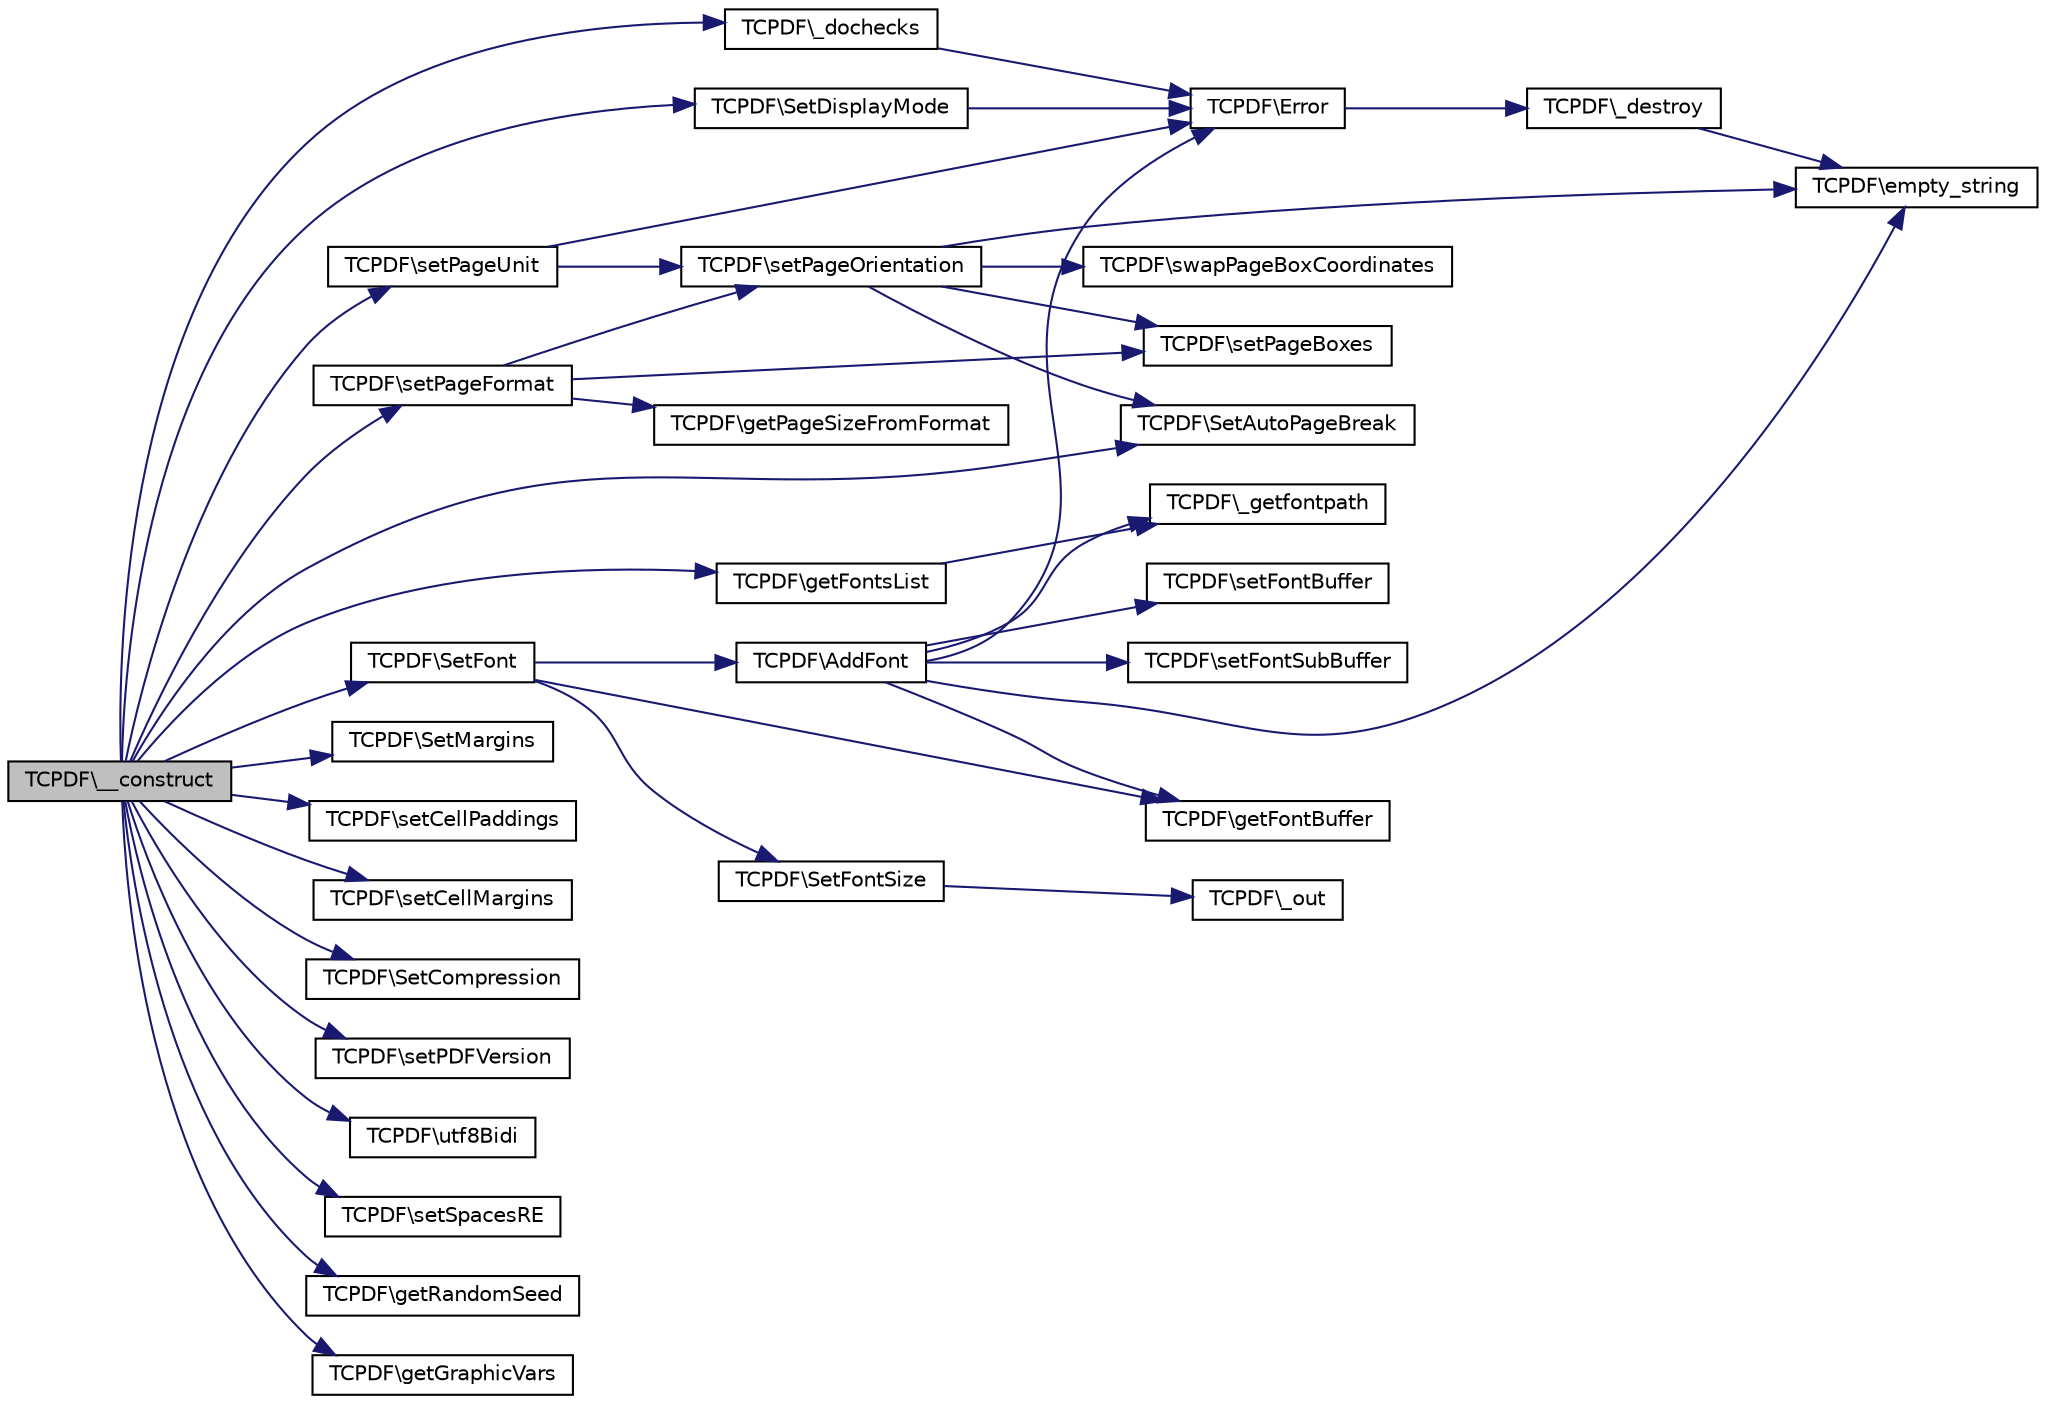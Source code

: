 digraph G
{
  edge [fontname="Helvetica",fontsize="10",labelfontname="Helvetica",labelfontsize="10"];
  node [fontname="Helvetica",fontsize="10",shape=record];
  rankdir="LR";
  Node1 [label="TCPDF\\__construct",height=0.2,width=0.4,color="black", fillcolor="grey75", style="filled" fontcolor="black"];
  Node1 -> Node2 [color="midnightblue",fontsize="10",style="solid",fontname="Helvetica"];
  Node2 [label="TCPDF\\_dochecks",height=0.2,width=0.4,color="black", fillcolor="white", style="filled",URL="$classTCPDF.html#a17346daa2c4848e475ad4f408376e2c2",tooltip="Check for locale-related bug."];
  Node2 -> Node3 [color="midnightblue",fontsize="10",style="solid",fontname="Helvetica"];
  Node3 [label="TCPDF\\Error",height=0.2,width=0.4,color="black", fillcolor="white", style="filled",URL="$classTCPDF.html#a27ecf2a6c86b4b7976ebfaf5912b0f91",tooltip="This method is automatically called in case of fatal error; it simply outputs the message and halts t..."];
  Node3 -> Node4 [color="midnightblue",fontsize="10",style="solid",fontname="Helvetica"];
  Node4 [label="TCPDF\\_destroy",height=0.2,width=0.4,color="black", fillcolor="white", style="filled",URL="$classTCPDF.html#ae91c72441bff1164a3ab9d237a4e1faa",tooltip="Unset all class variables except the following critical variables: internal_encoding, state, bufferlen, buffer and diskcache."];
  Node4 -> Node5 [color="midnightblue",fontsize="10",style="solid",fontname="Helvetica"];
  Node5 [label="TCPDF\\empty_string",height=0.2,width=0.4,color="black", fillcolor="white", style="filled",URL="$classTCPDF.html#a681e9cc13fa324d8e538a5873f3990c2",tooltip="Determine whether a string is empty."];
  Node1 -> Node6 [color="midnightblue",fontsize="10",style="solid",fontname="Helvetica"];
  Node6 [label="TCPDF\\setPageUnit",height=0.2,width=0.4,color="black", fillcolor="white", style="filled",URL="$classTCPDF.html#aad2c0cbfe5b6330eed5850f87c2a32d9",tooltip="Set the units of measure for the document."];
  Node6 -> Node3 [color="midnightblue",fontsize="10",style="solid",fontname="Helvetica"];
  Node6 -> Node7 [color="midnightblue",fontsize="10",style="solid",fontname="Helvetica"];
  Node7 [label="TCPDF\\setPageOrientation",height=0.2,width=0.4,color="black", fillcolor="white", style="filled",URL="$classTCPDF.html#ad6a3575405b61049ff85ce019df5451d",tooltip="Set page orientation."];
  Node7 -> Node8 [color="midnightblue",fontsize="10",style="solid",fontname="Helvetica"];
  Node8 [label="TCPDF\\setPageBoxes",height=0.2,width=0.4,color="black", fillcolor="white", style="filled",URL="$classTCPDF.html#a09a578a5ed1c9a57a4fa8322272ff7b0",tooltip="Set page boundaries."];
  Node7 -> Node9 [color="midnightblue",fontsize="10",style="solid",fontname="Helvetica"];
  Node9 [label="TCPDF\\swapPageBoxCoordinates",height=0.2,width=0.4,color="black", fillcolor="white", style="filled",URL="$classTCPDF.html#a36a26d0b6e2ae2d356a5567105f7db41",tooltip="Swap X and Y coordinates of page boxes (change page boxes orientation)."];
  Node7 -> Node5 [color="midnightblue",fontsize="10",style="solid",fontname="Helvetica"];
  Node7 -> Node10 [color="midnightblue",fontsize="10",style="solid",fontname="Helvetica"];
  Node10 [label="TCPDF\\SetAutoPageBreak",height=0.2,width=0.4,color="black", fillcolor="white", style="filled",URL="$classTCPDF.html#a4430365ea0b9015b4aefedad1ba77ea9",tooltip="Enables or disables the automatic page breaking mode."];
  Node1 -> Node11 [color="midnightblue",fontsize="10",style="solid",fontname="Helvetica"];
  Node11 [label="TCPDF\\setPageFormat",height=0.2,width=0.4,color="black", fillcolor="white", style="filled",URL="$classTCPDF.html#aa389d4419c77510dc3998f0af78d8a00",tooltip="Change the format of the current page."];
  Node11 -> Node12 [color="midnightblue",fontsize="10",style="solid",fontname="Helvetica"];
  Node12 [label="TCPDF\\getPageSizeFromFormat",height=0.2,width=0.4,color="black", fillcolor="white", style="filled",URL="$classTCPDF.html#a087d4df77e60b7054e97804069ed32c5",tooltip="Get page dimensions from format name."];
  Node11 -> Node8 [color="midnightblue",fontsize="10",style="solid",fontname="Helvetica"];
  Node11 -> Node7 [color="midnightblue",fontsize="10",style="solid",fontname="Helvetica"];
  Node1 -> Node13 [color="midnightblue",fontsize="10",style="solid",fontname="Helvetica"];
  Node13 [label="TCPDF\\SetMargins",height=0.2,width=0.4,color="black", fillcolor="white", style="filled",URL="$classTCPDF.html#ab3bbdb7c85ea08d175fd559be6132ba0",tooltip="Defines the left, top and right margins."];
  Node1 -> Node14 [color="midnightblue",fontsize="10",style="solid",fontname="Helvetica"];
  Node14 [label="TCPDF\\setCellPaddings",height=0.2,width=0.4,color="black", fillcolor="white", style="filled",URL="$classTCPDF.html#aba22c5159414bb96cadfa66efd89bc7c",tooltip="Set the internal Cell paddings."];
  Node1 -> Node15 [color="midnightblue",fontsize="10",style="solid",fontname="Helvetica"];
  Node15 [label="TCPDF\\setCellMargins",height=0.2,width=0.4,color="black", fillcolor="white", style="filled",URL="$classTCPDF.html#a80e96cb97ad08e7feb952d2e5e8dc36d",tooltip="Set the internal Cell margins."];
  Node1 -> Node10 [color="midnightblue",fontsize="10",style="solid",fontname="Helvetica"];
  Node1 -> Node16 [color="midnightblue",fontsize="10",style="solid",fontname="Helvetica"];
  Node16 [label="TCPDF\\SetDisplayMode",height=0.2,width=0.4,color="black", fillcolor="white", style="filled",URL="$classTCPDF.html#ad99d9dea88f659fedf9fe11f30586a99",tooltip="Defines the way the document is to be displayed by the viewer."];
  Node16 -> Node3 [color="midnightblue",fontsize="10",style="solid",fontname="Helvetica"];
  Node1 -> Node17 [color="midnightblue",fontsize="10",style="solid",fontname="Helvetica"];
  Node17 [label="TCPDF\\SetCompression",height=0.2,width=0.4,color="black", fillcolor="white", style="filled",URL="$classTCPDF.html#a6140a1ff2c5ed3f490592b6917f5adf3",tooltip="Activates or deactivates page compression."];
  Node1 -> Node18 [color="midnightblue",fontsize="10",style="solid",fontname="Helvetica"];
  Node18 [label="TCPDF\\setPDFVersion",height=0.2,width=0.4,color="black", fillcolor="white", style="filled",URL="$classTCPDF.html#a2803ddf7b83704355bcf1225f06cfcbb",tooltip="Set the PDF version (check PDF reference for valid values)."];
  Node1 -> Node19 [color="midnightblue",fontsize="10",style="solid",fontname="Helvetica"];
  Node19 [label="TCPDF\\getFontsList",height=0.2,width=0.4,color="black", fillcolor="white", style="filled",URL="$classTCPDF.html#ae87d16aa348205f2a1654cc2ac42367c",tooltip="Fill the list of available fonts ($this-&gt;fontlist)."];
  Node19 -> Node20 [color="midnightblue",fontsize="10",style="solid",fontname="Helvetica"];
  Node20 [label="TCPDF\\_getfontpath",height=0.2,width=0.4,color="black", fillcolor="white", style="filled",URL="$classTCPDF.html#a859c9ff83c417b518afa83c0da7a62b1",tooltip="Return fonts path."];
  Node1 -> Node21 [color="midnightblue",fontsize="10",style="solid",fontname="Helvetica"];
  Node21 [label="TCPDF\\utf8Bidi",height=0.2,width=0.4,color="black", fillcolor="white", style="filled",URL="$classTCPDF.html#aeae5a9f2fd6630b5ce96435592e82185",tooltip="Reverse the RLT substrings using the Bidirectional Algorithm (http://unicode.org/reports/tr9/)."];
  Node1 -> Node22 [color="midnightblue",fontsize="10",style="solid",fontname="Helvetica"];
  Node22 [label="TCPDF\\SetFont",height=0.2,width=0.4,color="black", fillcolor="white", style="filled",URL="$classTCPDF.html#a5b5d57a2e74820e41c69737b2d4b6c9e",tooltip="Sets the font used to print character strings."];
  Node22 -> Node23 [color="midnightblue",fontsize="10",style="solid",fontname="Helvetica"];
  Node23 [label="TCPDF\\AddFont",height=0.2,width=0.4,color="black", fillcolor="white", style="filled",URL="$classTCPDF.html#a06cba4fc5e83b02bb37a947e56196776",tooltip="Imports a TrueType, Type1, core, or CID0 font and makes it available."];
  Node23 -> Node5 [color="midnightblue",fontsize="10",style="solid",fontname="Helvetica"];
  Node23 -> Node3 [color="midnightblue",fontsize="10",style="solid",fontname="Helvetica"];
  Node23 -> Node24 [color="midnightblue",fontsize="10",style="solid",fontname="Helvetica"];
  Node24 [label="TCPDF\\getFontBuffer",height=0.2,width=0.4,color="black", fillcolor="white", style="filled",URL="$classTCPDF.html#ac63fff093a17846764bbcc09af7c8640",tooltip="Get font buffer content."];
  Node23 -> Node20 [color="midnightblue",fontsize="10",style="solid",fontname="Helvetica"];
  Node23 -> Node25 [color="midnightblue",fontsize="10",style="solid",fontname="Helvetica"];
  Node25 [label="TCPDF\\setFontBuffer",height=0.2,width=0.4,color="black", fillcolor="white", style="filled",URL="$classTCPDF.html#aa9eb763490acb3dfdf3f0cf445e83ca6",tooltip="Set font buffer content."];
  Node23 -> Node26 [color="midnightblue",fontsize="10",style="solid",fontname="Helvetica"];
  Node26 [label="TCPDF\\setFontSubBuffer",height=0.2,width=0.4,color="black", fillcolor="white", style="filled",URL="$classTCPDF.html#ac6009bf1f27a31ee208d9687cb4b91eb",tooltip="Set font buffer content."];
  Node22 -> Node24 [color="midnightblue",fontsize="10",style="solid",fontname="Helvetica"];
  Node22 -> Node27 [color="midnightblue",fontsize="10",style="solid",fontname="Helvetica"];
  Node27 [label="TCPDF\\SetFontSize",height=0.2,width=0.4,color="black", fillcolor="white", style="filled",URL="$classTCPDF.html#a6df400b01d3ec1579e1e925b98c31d5f",tooltip="Defines the size of the current font."];
  Node27 -> Node28 [color="midnightblue",fontsize="10",style="solid",fontname="Helvetica"];
  Node28 [label="TCPDF\\_out",height=0.2,width=0.4,color="black", fillcolor="white", style="filled",URL="$classTCPDF.html#ac57877b76c37aef3195ad45731715b9e",tooltip="Output a string to the document."];
  Node1 -> Node29 [color="midnightblue",fontsize="10",style="solid",fontname="Helvetica"];
  Node29 [label="TCPDF\\setSpacesRE",height=0.2,width=0.4,color="black", fillcolor="white", style="filled",URL="$classTCPDF.html#a937dcd07bad79ae3900236f87b29194b",tooltip="Set regular expression to detect withespaces or word separators."];
  Node1 -> Node30 [color="midnightblue",fontsize="10",style="solid",fontname="Helvetica"];
  Node30 [label="TCPDF\\getRandomSeed",height=0.2,width=0.4,color="black", fillcolor="white", style="filled",URL="$classTCPDF.html#a398d3a1334b3e91e65f6464f4de91a64",tooltip="Returns a string containing random data to be used as a seed for encryption methods."];
  Node1 -> Node31 [color="midnightblue",fontsize="10",style="solid",fontname="Helvetica"];
  Node31 [label="TCPDF\\getGraphicVars",height=0.2,width=0.4,color="black", fillcolor="white", style="filled",URL="$classTCPDF.html#a24d3c102468b6ab9d2f4859a8b01863a",tooltip="Returns current graphic variables as array."];
}
